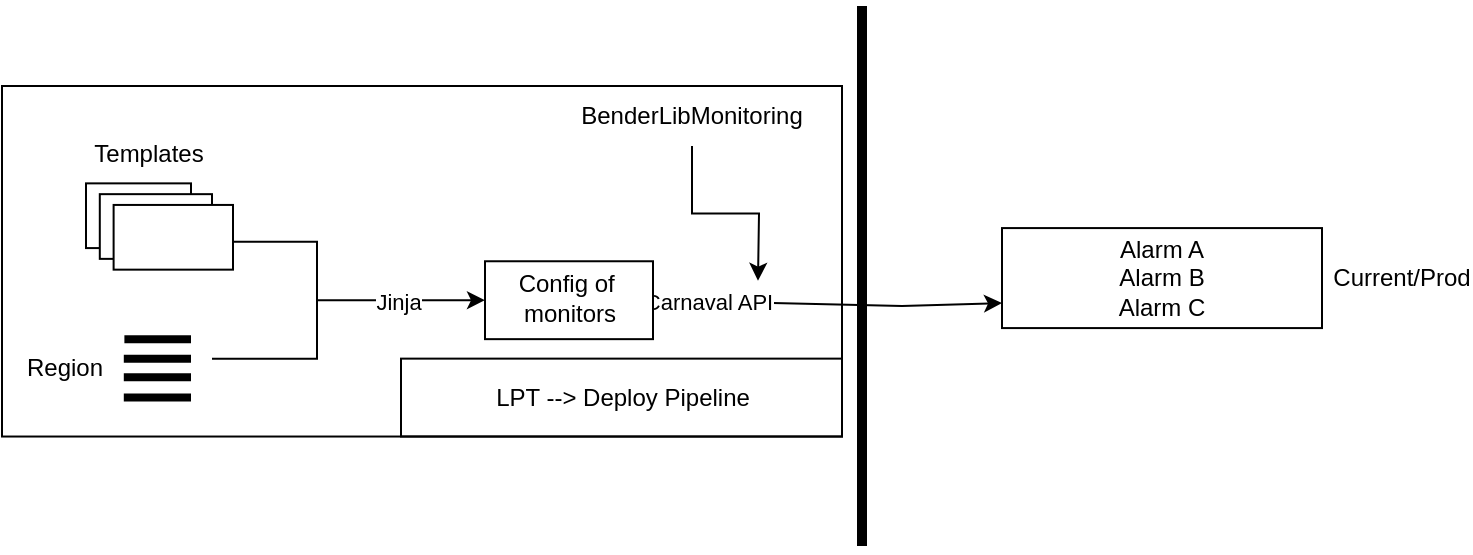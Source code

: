 <mxfile version="21.4.1" type="github" pages="4">
  <diagram name="Page-1" id="V2lZ7nyOabDfHVRyFV-G">
    <mxGraphModel dx="1283" dy="1819" grid="1" gridSize="10" guides="1" tooltips="1" connect="1" arrows="1" fold="1" page="1" pageScale="1" pageWidth="850" pageHeight="1100" math="0" shadow="0">
      <root>
        <mxCell id="0" />
        <mxCell id="1" parent="0" />
        <mxCell id="Evep3Ppp_aRqOagEn5pP-31" value="" style="endArrow=classic;html=1;rounded=0;exitX=1;exitY=0.5;exitDx=0;exitDy=0;entryX=0;entryY=0.75;entryDx=0;entryDy=0;" parent="1" source="Evep3Ppp_aRqOagEn5pP-24" target="Evep3Ppp_aRqOagEn5pP-112" edge="1">
          <mxGeometry width="50" height="50" relative="1" as="geometry">
            <mxPoint x="400" y="190" as="sourcePoint" />
            <mxPoint x="550" y="50" as="targetPoint" />
            <Array as="points">
              <mxPoint x="500" y="150" />
            </Array>
          </mxGeometry>
        </mxCell>
        <mxCell id="Evep3Ppp_aRqOagEn5pP-33" value="Carnaval API" style="edgeLabel;html=1;align=center;verticalAlign=middle;resizable=0;points=[];" parent="Evep3Ppp_aRqOagEn5pP-31" vertex="1" connectable="0">
          <mxGeometry x="-0.384" relative="1" as="geometry">
            <mxPoint x="-27" y="-1" as="offset" />
          </mxGeometry>
        </mxCell>
        <mxCell id="Evep3Ppp_aRqOagEn5pP-32" value="" style="endArrow=none;html=1;rounded=0;strokeWidth=5;" parent="1" edge="1">
          <mxGeometry width="50" height="50" relative="1" as="geometry">
            <mxPoint x="480" y="270" as="sourcePoint" />
            <mxPoint x="480" as="targetPoint" />
          </mxGeometry>
        </mxCell>
        <mxCell id="Evep3Ppp_aRqOagEn5pP-36" value="BenderLibMonitoring" style="text;html=1;strokeColor=none;fillColor=none;align=center;verticalAlign=middle;whiteSpace=wrap;rounded=0;" parent="1" vertex="1">
          <mxGeometry x="310" y="40" width="170" height="30" as="geometry" />
        </mxCell>
        <mxCell id="Evep3Ppp_aRqOagEn5pP-6" value="Templates" style="text;html=1;strokeColor=none;fillColor=none;align=center;verticalAlign=middle;whiteSpace=wrap;rounded=0;" parent="1" vertex="1">
          <mxGeometry x="92" y="59.474" width="63" height="29.211" as="geometry" />
        </mxCell>
        <mxCell id="Evep3Ppp_aRqOagEn5pP-1" value="" style="rounded=0;whiteSpace=wrap;html=1;fillColor=none;gradientColor=none;movable=1;resizable=1;rotatable=1;deletable=1;editable=1;locked=0;connectable=1;" parent="1" vertex="1">
          <mxGeometry x="50" y="40" width="420.0" height="175.263" as="geometry" />
        </mxCell>
        <mxCell id="Evep3Ppp_aRqOagEn5pP-22" value="" style="endArrow=none;html=1;rounded=0;" parent="1" edge="1">
          <mxGeometry width="50" height="50" relative="1" as="geometry">
            <mxPoint x="155" y="176.316" as="sourcePoint" />
            <mxPoint x="207.5" y="147.105" as="targetPoint" />
            <Array as="points">
              <mxPoint x="207.5" y="176.316" />
            </Array>
          </mxGeometry>
        </mxCell>
        <mxCell id="Evep3Ppp_aRqOagEn5pP-37" style="edgeStyle=orthogonalEdgeStyle;rounded=0;orthogonalLoop=1;jettySize=auto;html=1;exitX=0.5;exitY=1;exitDx=0;exitDy=0;" parent="1" source="Evep3Ppp_aRqOagEn5pP-36" edge="1">
          <mxGeometry relative="1" as="geometry">
            <mxPoint x="428.0" y="137.368" as="targetPoint" />
          </mxGeometry>
        </mxCell>
        <mxCell id="Evep3Ppp_aRqOagEn5pP-41" value="LPT --&amp;gt; Deploy Pipeline" style="rounded=0;whiteSpace=wrap;html=1;fillColor=none;" parent="1" vertex="1">
          <mxGeometry x="249.5" y="176.316" width="220.5" height="38.947" as="geometry" />
        </mxCell>
        <mxCell id="Evep3Ppp_aRqOagEn5pP-15" value="Region" style="text;html=1;strokeColor=none;fillColor=none;align=center;verticalAlign=middle;whiteSpace=wrap;rounded=0;" parent="1" vertex="1">
          <mxGeometry x="50.0" y="166.579" width="63" height="29.211" as="geometry" />
        </mxCell>
        <mxCell id="Evep3Ppp_aRqOagEn5pP-16" value="" style="group" parent="1" vertex="1" connectable="0">
          <mxGeometry x="92" y="88.684" width="73.5" height="43.144" as="geometry" />
        </mxCell>
        <mxCell id="Evep3Ppp_aRqOagEn5pP-3" value="" style="rounded=0;whiteSpace=wrap;html=1;" parent="Evep3Ppp_aRqOagEn5pP-16" vertex="1">
          <mxGeometry width="52.5" height="32.356" as="geometry" />
        </mxCell>
        <mxCell id="Evep3Ppp_aRqOagEn5pP-4" value="" style="rounded=0;whiteSpace=wrap;html=1;" parent="Evep3Ppp_aRqOagEn5pP-16" vertex="1">
          <mxGeometry x="6.898" y="5.394" width="56.102" height="32.356" as="geometry" />
        </mxCell>
        <mxCell id="Evep3Ppp_aRqOagEn5pP-5" value="" style="rounded=0;whiteSpace=wrap;html=1;" parent="Evep3Ppp_aRqOagEn5pP-16" vertex="1">
          <mxGeometry x="13.807" y="10.788" width="59.693" height="32.356" as="geometry" />
        </mxCell>
        <mxCell id="Evep3Ppp_aRqOagEn5pP-19" style="edgeStyle=orthogonalEdgeStyle;rounded=0;orthogonalLoop=1;jettySize=auto;html=1;exitX=1;exitY=0.5;exitDx=0;exitDy=0;" parent="1" source="Evep3Ppp_aRqOagEn5pP-5" edge="1">
          <mxGeometry relative="1" as="geometry">
            <mxPoint x="291.5" y="147.105" as="targetPoint" />
            <Array as="points">
              <mxPoint x="165.5" y="117.895" />
              <mxPoint x="207.5" y="117.895" />
              <mxPoint x="207.5" y="147.105" />
              <mxPoint x="291.5" y="147.105" />
            </Array>
          </mxGeometry>
        </mxCell>
        <mxCell id="Evep3Ppp_aRqOagEn5pP-34" value="Jinja" style="edgeLabel;html=1;align=center;verticalAlign=middle;resizable=0;points=[];" parent="Evep3Ppp_aRqOagEn5pP-19" vertex="1" connectable="0">
          <mxGeometry x="0.449" y="-1" relative="1" as="geometry">
            <mxPoint as="offset" />
          </mxGeometry>
        </mxCell>
        <mxCell id="Evep3Ppp_aRqOagEn5pP-20" value="" style="group" parent="1" vertex="1" connectable="0">
          <mxGeometry x="110.9" y="166.579" width="33.6" height="29.211" as="geometry" />
        </mxCell>
        <mxCell id="Evep3Ppp_aRqOagEn5pP-10" value="" style="endArrow=none;html=1;rounded=0;exitX=0.25;exitY=1;exitDx=0;exitDy=0;strokeWidth=4;" parent="Evep3Ppp_aRqOagEn5pP-20" edge="1">
          <mxGeometry width="50" height="50" relative="1" as="geometry">
            <mxPoint x="0.294" as="sourcePoint" />
            <mxPoint x="33.6" as="targetPoint" />
          </mxGeometry>
        </mxCell>
        <mxCell id="Evep3Ppp_aRqOagEn5pP-11" value="" style="endArrow=none;html=1;rounded=0;exitX=0.25;exitY=1;exitDx=0;exitDy=0;strokeWidth=4;" parent="Evep3Ppp_aRqOagEn5pP-20" edge="1">
          <mxGeometry width="50" height="50" relative="1" as="geometry">
            <mxPoint y="9.737" as="sourcePoint" />
            <mxPoint x="33.6" y="9.737" as="targetPoint" />
          </mxGeometry>
        </mxCell>
        <mxCell id="Evep3Ppp_aRqOagEn5pP-12" value="" style="endArrow=none;html=1;rounded=0;exitX=0.25;exitY=1;exitDx=0;exitDy=0;strokeWidth=4;" parent="Evep3Ppp_aRqOagEn5pP-20" edge="1">
          <mxGeometry width="50" height="50" relative="1" as="geometry">
            <mxPoint y="18.987" as="sourcePoint" />
            <mxPoint x="33.6" y="18.987" as="targetPoint" />
          </mxGeometry>
        </mxCell>
        <mxCell id="Evep3Ppp_aRqOagEn5pP-13" value="" style="endArrow=none;html=1;rounded=0;exitX=0.25;exitY=1;exitDx=0;exitDy=0;strokeWidth=4;" parent="Evep3Ppp_aRqOagEn5pP-20" edge="1">
          <mxGeometry width="50" height="50" relative="1" as="geometry">
            <mxPoint y="29.211" as="sourcePoint" />
            <mxPoint x="33.6" y="29.211" as="targetPoint" />
          </mxGeometry>
        </mxCell>
        <mxCell id="Evep3Ppp_aRqOagEn5pP-24" value="" style="rounded=0;whiteSpace=wrap;html=1;" parent="1" vertex="1">
          <mxGeometry x="291.5" y="127.632" width="84.0" height="38.947" as="geometry" />
        </mxCell>
        <mxCell id="Evep3Ppp_aRqOagEn5pP-25" value="Config of&amp;nbsp; monitors" style="text;html=1;strokeColor=none;fillColor=none;align=center;verticalAlign=middle;whiteSpace=wrap;rounded=0;" parent="1" vertex="1">
          <mxGeometry x="296.75" y="131.828" width="73.5" height="29.211" as="geometry" />
        </mxCell>
        <mxCell id="Evep3Ppp_aRqOagEn5pP-112" value="Alarm A&lt;br&gt;Alarm B&lt;br&gt;Alarm C" style="rounded=0;whiteSpace=wrap;html=1;fillColor=none;" parent="1" vertex="1">
          <mxGeometry x="550" y="111.04" width="160" height="50" as="geometry" />
        </mxCell>
        <mxCell id="Evep3Ppp_aRqOagEn5pP-116" value="Current/Prod" style="text;html=1;strokeColor=none;fillColor=none;align=center;verticalAlign=middle;whiteSpace=wrap;rounded=0;" parent="1" vertex="1">
          <mxGeometry x="720" y="121.04" width="60" height="30" as="geometry" />
        </mxCell>
      </root>
    </mxGraphModel>
  </diagram>
  <diagram id="iFBJaTWws2NSnrkvmup5" name="Page-2">
    <mxGraphModel dx="1026" dy="575" grid="1" gridSize="10" guides="1" tooltips="1" connect="1" arrows="1" fold="1" page="1" pageScale="1" pageWidth="850" pageHeight="1100" math="0" shadow="0">
      <root>
        <mxCell id="0" />
        <mxCell id="1" parent="0" />
        <mxCell id="ELmbLZIlssAiMpucNBlX-1" value="" style="group" parent="1" vertex="1" connectable="0">
          <mxGeometry x="80" y="150" width="660" height="290" as="geometry" />
        </mxCell>
        <mxCell id="ELmbLZIlssAiMpucNBlX-2" value="" style="rounded=0;whiteSpace=wrap;html=1;strokeColor=default;fillColor=none;" parent="ELmbLZIlssAiMpucNBlX-1" vertex="1">
          <mxGeometry width="420" height="290" as="geometry" />
        </mxCell>
        <mxCell id="ELmbLZIlssAiMpucNBlX-3" value="CDK app" style="text;html=1;strokeColor=none;fillColor=none;align=center;verticalAlign=middle;whiteSpace=wrap;rounded=0;" parent="ELmbLZIlssAiMpucNBlX-1" vertex="1">
          <mxGeometry x="1.5" width="60" height="30" as="geometry" />
        </mxCell>
        <mxCell id="ELmbLZIlssAiMpucNBlX-4" value="" style="group" parent="ELmbLZIlssAiMpucNBlX-1" vertex="1" connectable="0">
          <mxGeometry x="63" y="7.63" width="320" height="274.74" as="geometry" />
        </mxCell>
        <mxCell id="ELmbLZIlssAiMpucNBlX-5" value="Pipeline Stack" style="text;html=1;strokeColor=default;fillColor=none;align=center;verticalAlign=middle;whiteSpace=wrap;rounded=0;" parent="ELmbLZIlssAiMpucNBlX-4" vertex="1">
          <mxGeometry x="80" y="24.74" width="230" height="30" as="geometry" />
        </mxCell>
        <mxCell id="ELmbLZIlssAiMpucNBlX-6" value="" style="text;html=1;strokeColor=default;fillColor=none;align=center;verticalAlign=middle;whiteSpace=wrap;rounded=0;" parent="ELmbLZIlssAiMpucNBlX-4" vertex="1">
          <mxGeometry x="80" y="64.74" width="230" height="190" as="geometry" />
        </mxCell>
        <mxCell id="ELmbLZIlssAiMpucNBlX-7" value="" style="rounded=0;whiteSpace=wrap;html=1;fillColor=none;" parent="ELmbLZIlssAiMpucNBlX-4" vertex="1">
          <mxGeometry x="10" y="4.74" width="310" height="270" as="geometry" />
        </mxCell>
        <mxCell id="ELmbLZIlssAiMpucNBlX-8" value="Stack" style="text;html=1;strokeColor=none;fillColor=none;align=center;verticalAlign=middle;whiteSpace=wrap;rounded=0;" parent="ELmbLZIlssAiMpucNBlX-4" vertex="1">
          <mxGeometry width="60" height="30" as="geometry" />
        </mxCell>
        <mxCell id="ELmbLZIlssAiMpucNBlX-9" value="Monitoring Stack" style="text;html=1;strokeColor=none;fillColor=none;align=center;verticalAlign=middle;whiteSpace=wrap;rounded=0;" parent="ELmbLZIlssAiMpucNBlX-4" vertex="1">
          <mxGeometry x="145" y="64.74" width="100" height="30" as="geometry" />
        </mxCell>
        <mxCell id="ELmbLZIlssAiMpucNBlX-10" value="InternalMonitoringConstructs or&lt;br&gt;AmznLptCdkConstructs-Unofficial-Unsupported" style="rounded=0;whiteSpace=wrap;html=1;fillColor=none;" parent="ELmbLZIlssAiMpucNBlX-4" vertex="1">
          <mxGeometry x="142.25" y="94.74" width="167.75" height="60" as="geometry" />
        </mxCell>
        <mxCell id="ELmbLZIlssAiMpucNBlX-11" value="Carnaval" style="text;html=1;strokeColor=none;fillColor=none;align=center;verticalAlign=middle;whiteSpace=wrap;rounded=0;" parent="ELmbLZIlssAiMpucNBlX-4" vertex="1">
          <mxGeometry x="80" y="109.74" width="60" height="30" as="geometry" />
        </mxCell>
        <mxCell id="ELmbLZIlssAiMpucNBlX-12" value="aws-cdk/aws-cloudwatch" style="rounded=0;whiteSpace=wrap;html=1;fillColor=none;" parent="ELmbLZIlssAiMpucNBlX-4" vertex="1">
          <mxGeometry x="140" y="184.74" width="170" height="30" as="geometry" />
        </mxCell>
        <mxCell id="ELmbLZIlssAiMpucNBlX-13" value="CW" style="text;html=1;strokeColor=none;fillColor=none;align=center;verticalAlign=middle;whiteSpace=wrap;rounded=0;" parent="ELmbLZIlssAiMpucNBlX-4" vertex="1">
          <mxGeometry x="82.25" y="184.74" width="60" height="30" as="geometry" />
        </mxCell>
        <mxCell id="ELmbLZIlssAiMpucNBlX-14" value="" style="endArrow=classic;html=1;rounded=0;exitX=1;exitY=0.611;exitDx=0;exitDy=0;exitPerimeter=0;entryX=0;entryY=0.5;entryDx=0;entryDy=0;" parent="ELmbLZIlssAiMpucNBlX-1" source="ELmbLZIlssAiMpucNBlX-10" target="ELmbLZIlssAiMpucNBlX-15" edge="1">
          <mxGeometry width="50" height="50" relative="1" as="geometry">
            <mxPoint x="270" y="50" as="sourcePoint" />
            <mxPoint x="500" y="-100" as="targetPoint" />
            <Array as="points" />
          </mxGeometry>
        </mxCell>
        <mxCell id="ELmbLZIlssAiMpucNBlX-15" value="NAlarm A&lt;br&gt;NAlarm B&lt;br&gt;NAlarm C" style="rounded=0;whiteSpace=wrap;html=1;fillColor=none;" parent="ELmbLZIlssAiMpucNBlX-1" vertex="1">
          <mxGeometry x="500" y="119.48" width="160" height="42.89" as="geometry" />
        </mxCell>
        <mxCell id="ogNTOJgCII4yVTbLxvr6-1" value="" style="endArrow=none;html=1;rounded=0;strokeWidth=5;" parent="1" edge="1">
          <mxGeometry width="50" height="50" relative="1" as="geometry">
            <mxPoint x="530" y="460" as="sourcePoint" />
            <mxPoint x="530" y="140" as="targetPoint" />
          </mxGeometry>
        </mxCell>
        <mxCell id="T3gPnCPli48XWlnEo81b-1" value="New/Beta" style="text;html=1;strokeColor=none;fillColor=none;align=center;verticalAlign=middle;whiteSpace=wrap;rounded=0;" parent="1" vertex="1">
          <mxGeometry x="750" y="280" width="60" height="30" as="geometry" />
        </mxCell>
      </root>
    </mxGraphModel>
  </diagram>
  <diagram id="pQ5v2JrehYAkvo2qDG53" name="Page-3">
    <mxGraphModel dx="1578" dy="1985" grid="1" gridSize="10" guides="1" tooltips="1" connect="1" arrows="1" fold="1" page="1" pageScale="1" pageWidth="850" pageHeight="1100" math="0" shadow="0">
      <root>
        <mxCell id="0" />
        <mxCell id="1" parent="0" />
        <mxCell id="tiQNz4ZmWmfzfil_qIWG-1" value="" style="endArrow=classic;html=1;rounded=0;exitX=1;exitY=0.5;exitDx=0;exitDy=0;entryX=0;entryY=0.75;entryDx=0;entryDy=0;" edge="1" parent="1" source="tiQNz4ZmWmfzfil_qIWG-22" target="tiQNz4ZmWmfzfil_qIWG-24">
          <mxGeometry width="50" height="50" relative="1" as="geometry">
            <mxPoint x="400" y="190" as="sourcePoint" />
            <mxPoint x="550" y="50" as="targetPoint" />
            <Array as="points">
              <mxPoint x="500" y="150" />
            </Array>
          </mxGeometry>
        </mxCell>
        <mxCell id="tiQNz4ZmWmfzfil_qIWG-2" value="Carnaval API" style="edgeLabel;html=1;align=center;verticalAlign=middle;resizable=0;points=[];" vertex="1" connectable="0" parent="tiQNz4ZmWmfzfil_qIWG-1">
          <mxGeometry x="-0.384" relative="1" as="geometry">
            <mxPoint x="-27" y="-1" as="offset" />
          </mxGeometry>
        </mxCell>
        <mxCell id="tiQNz4ZmWmfzfil_qIWG-3" value="" style="endArrow=none;html=1;rounded=0;strokeWidth=5;" edge="1" parent="1">
          <mxGeometry width="50" height="50" relative="1" as="geometry">
            <mxPoint x="480" y="270" as="sourcePoint" />
            <mxPoint x="480" as="targetPoint" />
          </mxGeometry>
        </mxCell>
        <mxCell id="tiQNz4ZmWmfzfil_qIWG-4" value="BenderLibMonitoring" style="text;html=1;strokeColor=none;fillColor=none;align=center;verticalAlign=middle;whiteSpace=wrap;rounded=0;" vertex="1" parent="1">
          <mxGeometry x="310" y="40" width="170" height="30" as="geometry" />
        </mxCell>
        <mxCell id="tiQNz4ZmWmfzfil_qIWG-5" value="Templates" style="text;html=1;strokeColor=none;fillColor=none;align=center;verticalAlign=middle;whiteSpace=wrap;rounded=0;" vertex="1" parent="1">
          <mxGeometry x="92" y="59.474" width="63" height="29.211" as="geometry" />
        </mxCell>
        <mxCell id="tiQNz4ZmWmfzfil_qIWG-6" value="" style="rounded=0;whiteSpace=wrap;html=1;fillColor=none;gradientColor=none;movable=1;resizable=1;rotatable=1;deletable=1;editable=1;locked=0;connectable=1;" vertex="1" parent="1">
          <mxGeometry x="50" y="40" width="420.0" height="175.263" as="geometry" />
        </mxCell>
        <mxCell id="tiQNz4ZmWmfzfil_qIWG-7" value="" style="endArrow=none;html=1;rounded=0;" edge="1" parent="1">
          <mxGeometry width="50" height="50" relative="1" as="geometry">
            <mxPoint x="155" y="176.316" as="sourcePoint" />
            <mxPoint x="207.5" y="147.105" as="targetPoint" />
            <Array as="points">
              <mxPoint x="207.5" y="176.316" />
            </Array>
          </mxGeometry>
        </mxCell>
        <mxCell id="tiQNz4ZmWmfzfil_qIWG-8" style="edgeStyle=orthogonalEdgeStyle;rounded=0;orthogonalLoop=1;jettySize=auto;html=1;exitX=0.5;exitY=1;exitDx=0;exitDy=0;" edge="1" parent="1" source="tiQNz4ZmWmfzfil_qIWG-4">
          <mxGeometry relative="1" as="geometry">
            <mxPoint x="428.0" y="137.368" as="targetPoint" />
          </mxGeometry>
        </mxCell>
        <mxCell id="tiQNz4ZmWmfzfil_qIWG-9" value="LPT --&amp;gt; Deploy Pipeline" style="rounded=0;whiteSpace=wrap;html=1;fillColor=none;" vertex="1" parent="1">
          <mxGeometry x="249.5" y="176.316" width="220.5" height="38.947" as="geometry" />
        </mxCell>
        <mxCell id="tiQNz4ZmWmfzfil_qIWG-10" value="Region" style="text;html=1;strokeColor=none;fillColor=none;align=center;verticalAlign=middle;whiteSpace=wrap;rounded=0;" vertex="1" parent="1">
          <mxGeometry x="50.0" y="166.579" width="63" height="29.211" as="geometry" />
        </mxCell>
        <mxCell id="tiQNz4ZmWmfzfil_qIWG-11" value="" style="group" vertex="1" connectable="0" parent="1">
          <mxGeometry x="92" y="88.684" width="73.5" height="43.144" as="geometry" />
        </mxCell>
        <mxCell id="tiQNz4ZmWmfzfil_qIWG-12" value="" style="rounded=0;whiteSpace=wrap;html=1;" vertex="1" parent="tiQNz4ZmWmfzfil_qIWG-11">
          <mxGeometry width="52.5" height="32.356" as="geometry" />
        </mxCell>
        <mxCell id="tiQNz4ZmWmfzfil_qIWG-13" value="" style="rounded=0;whiteSpace=wrap;html=1;" vertex="1" parent="tiQNz4ZmWmfzfil_qIWG-11">
          <mxGeometry x="6.898" y="5.394" width="56.102" height="32.356" as="geometry" />
        </mxCell>
        <mxCell id="tiQNz4ZmWmfzfil_qIWG-14" value="" style="rounded=0;whiteSpace=wrap;html=1;" vertex="1" parent="tiQNz4ZmWmfzfil_qIWG-11">
          <mxGeometry x="13.807" y="10.788" width="59.693" height="32.356" as="geometry" />
        </mxCell>
        <mxCell id="tiQNz4ZmWmfzfil_qIWG-15" style="edgeStyle=orthogonalEdgeStyle;rounded=0;orthogonalLoop=1;jettySize=auto;html=1;exitX=1;exitY=0.5;exitDx=0;exitDy=0;" edge="1" parent="1" source="tiQNz4ZmWmfzfil_qIWG-14">
          <mxGeometry relative="1" as="geometry">
            <mxPoint x="291.5" y="147.105" as="targetPoint" />
            <Array as="points">
              <mxPoint x="165.5" y="117.895" />
              <mxPoint x="207.5" y="117.895" />
              <mxPoint x="207.5" y="147.105" />
              <mxPoint x="291.5" y="147.105" />
            </Array>
          </mxGeometry>
        </mxCell>
        <mxCell id="tiQNz4ZmWmfzfil_qIWG-16" value="Jinja" style="edgeLabel;html=1;align=center;verticalAlign=middle;resizable=0;points=[];" vertex="1" connectable="0" parent="tiQNz4ZmWmfzfil_qIWG-15">
          <mxGeometry x="0.449" y="-1" relative="1" as="geometry">
            <mxPoint as="offset" />
          </mxGeometry>
        </mxCell>
        <mxCell id="tiQNz4ZmWmfzfil_qIWG-17" value="" style="group" vertex="1" connectable="0" parent="1">
          <mxGeometry x="110.9" y="166.579" width="33.6" height="29.211" as="geometry" />
        </mxCell>
        <mxCell id="tiQNz4ZmWmfzfil_qIWG-18" value="" style="endArrow=none;html=1;rounded=0;exitX=0.25;exitY=1;exitDx=0;exitDy=0;strokeWidth=4;" edge="1" parent="tiQNz4ZmWmfzfil_qIWG-17">
          <mxGeometry width="50" height="50" relative="1" as="geometry">
            <mxPoint x="0.294" as="sourcePoint" />
            <mxPoint x="33.6" as="targetPoint" />
          </mxGeometry>
        </mxCell>
        <mxCell id="tiQNz4ZmWmfzfil_qIWG-19" value="" style="endArrow=none;html=1;rounded=0;exitX=0.25;exitY=1;exitDx=0;exitDy=0;strokeWidth=4;" edge="1" parent="tiQNz4ZmWmfzfil_qIWG-17">
          <mxGeometry width="50" height="50" relative="1" as="geometry">
            <mxPoint y="9.737" as="sourcePoint" />
            <mxPoint x="33.6" y="9.737" as="targetPoint" />
          </mxGeometry>
        </mxCell>
        <mxCell id="tiQNz4ZmWmfzfil_qIWG-20" value="" style="endArrow=none;html=1;rounded=0;exitX=0.25;exitY=1;exitDx=0;exitDy=0;strokeWidth=4;" edge="1" parent="tiQNz4ZmWmfzfil_qIWG-17">
          <mxGeometry width="50" height="50" relative="1" as="geometry">
            <mxPoint y="18.987" as="sourcePoint" />
            <mxPoint x="33.6" y="18.987" as="targetPoint" />
          </mxGeometry>
        </mxCell>
        <mxCell id="tiQNz4ZmWmfzfil_qIWG-21" value="" style="endArrow=none;html=1;rounded=0;exitX=0.25;exitY=1;exitDx=0;exitDy=0;strokeWidth=4;" edge="1" parent="tiQNz4ZmWmfzfil_qIWG-17">
          <mxGeometry width="50" height="50" relative="1" as="geometry">
            <mxPoint y="29.211" as="sourcePoint" />
            <mxPoint x="33.6" y="29.211" as="targetPoint" />
          </mxGeometry>
        </mxCell>
        <mxCell id="tiQNz4ZmWmfzfil_qIWG-22" value="" style="rounded=0;whiteSpace=wrap;html=1;" vertex="1" parent="1">
          <mxGeometry x="291.5" y="127.632" width="84.0" height="38.947" as="geometry" />
        </mxCell>
        <mxCell id="tiQNz4ZmWmfzfil_qIWG-23" value="Config of&amp;nbsp; monitors" style="text;html=1;strokeColor=none;fillColor=none;align=center;verticalAlign=middle;whiteSpace=wrap;rounded=0;" vertex="1" parent="1">
          <mxGeometry x="296.75" y="131.828" width="73.5" height="29.211" as="geometry" />
        </mxCell>
        <mxCell id="tiQNz4ZmWmfzfil_qIWG-24" value="Alarm A&lt;br&gt;Alarm B&lt;br&gt;Alarm C" style="rounded=0;whiteSpace=wrap;html=1;fillColor=none;" vertex="1" parent="1">
          <mxGeometry x="550" y="111.04" width="160" height="50" as="geometry" />
        </mxCell>
        <mxCell id="tiQNz4ZmWmfzfil_qIWG-25" value="" style="group" vertex="1" connectable="0" parent="1">
          <mxGeometry x="50" y="240" width="660" height="290" as="geometry" />
        </mxCell>
        <mxCell id="tiQNz4ZmWmfzfil_qIWG-26" value="" style="rounded=0;whiteSpace=wrap;html=1;strokeColor=default;fillColor=none;" vertex="1" parent="tiQNz4ZmWmfzfil_qIWG-25">
          <mxGeometry width="420" height="290" as="geometry" />
        </mxCell>
        <mxCell id="tiQNz4ZmWmfzfil_qIWG-27" value="CDK app" style="text;html=1;strokeColor=none;fillColor=none;align=center;verticalAlign=middle;whiteSpace=wrap;rounded=0;" vertex="1" parent="tiQNz4ZmWmfzfil_qIWG-25">
          <mxGeometry x="1.5" width="60" height="30" as="geometry" />
        </mxCell>
        <mxCell id="tiQNz4ZmWmfzfil_qIWG-28" value="" style="group" vertex="1" connectable="0" parent="tiQNz4ZmWmfzfil_qIWG-25">
          <mxGeometry x="63" y="7.63" width="320" height="274.74" as="geometry" />
        </mxCell>
        <mxCell id="tiQNz4ZmWmfzfil_qIWG-29" value="Pipeline Stack" style="text;html=1;strokeColor=default;fillColor=none;align=center;verticalAlign=middle;whiteSpace=wrap;rounded=0;" vertex="1" parent="tiQNz4ZmWmfzfil_qIWG-28">
          <mxGeometry x="80" y="24.74" width="230" height="30" as="geometry" />
        </mxCell>
        <mxCell id="tiQNz4ZmWmfzfil_qIWG-30" value="" style="text;html=1;strokeColor=default;fillColor=none;align=center;verticalAlign=middle;whiteSpace=wrap;rounded=0;" vertex="1" parent="tiQNz4ZmWmfzfil_qIWG-28">
          <mxGeometry x="80" y="64.74" width="230" height="190" as="geometry" />
        </mxCell>
        <mxCell id="tiQNz4ZmWmfzfil_qIWG-31" value="" style="rounded=0;whiteSpace=wrap;html=1;fillColor=none;" vertex="1" parent="tiQNz4ZmWmfzfil_qIWG-28">
          <mxGeometry x="10" y="4.74" width="310" height="270" as="geometry" />
        </mxCell>
        <mxCell id="tiQNz4ZmWmfzfil_qIWG-32" value="Stack" style="text;html=1;strokeColor=none;fillColor=none;align=center;verticalAlign=middle;whiteSpace=wrap;rounded=0;" vertex="1" parent="tiQNz4ZmWmfzfil_qIWG-28">
          <mxGeometry width="60" height="30" as="geometry" />
        </mxCell>
        <mxCell id="tiQNz4ZmWmfzfil_qIWG-33" value="Monitoring Stack" style="text;html=1;strokeColor=none;fillColor=none;align=center;verticalAlign=middle;whiteSpace=wrap;rounded=0;" vertex="1" parent="tiQNz4ZmWmfzfil_qIWG-28">
          <mxGeometry x="145" y="64.74" width="100" height="30" as="geometry" />
        </mxCell>
        <mxCell id="tiQNz4ZmWmfzfil_qIWG-34" value="InternalMonitoringConstructs or&lt;br&gt;AmznLptCdkConstructs-Unofficial-Unsupported" style="rounded=0;whiteSpace=wrap;html=1;fillColor=none;" vertex="1" parent="tiQNz4ZmWmfzfil_qIWG-28">
          <mxGeometry x="142.25" y="94.74" width="167.75" height="60" as="geometry" />
        </mxCell>
        <mxCell id="tiQNz4ZmWmfzfil_qIWG-35" value="Carnaval" style="text;html=1;strokeColor=none;fillColor=none;align=center;verticalAlign=middle;whiteSpace=wrap;rounded=0;" vertex="1" parent="tiQNz4ZmWmfzfil_qIWG-28">
          <mxGeometry x="80" y="109.74" width="60" height="30" as="geometry" />
        </mxCell>
        <mxCell id="tiQNz4ZmWmfzfil_qIWG-36" value="aws-cdk/aws-cloudwatch" style="rounded=0;whiteSpace=wrap;html=1;fillColor=none;" vertex="1" parent="tiQNz4ZmWmfzfil_qIWG-28">
          <mxGeometry x="140" y="184.74" width="170" height="30" as="geometry" />
        </mxCell>
        <mxCell id="tiQNz4ZmWmfzfil_qIWG-37" value="CW" style="text;html=1;strokeColor=none;fillColor=none;align=center;verticalAlign=middle;whiteSpace=wrap;rounded=0;" vertex="1" parent="tiQNz4ZmWmfzfil_qIWG-28">
          <mxGeometry x="82.25" y="184.74" width="60" height="30" as="geometry" />
        </mxCell>
        <mxCell id="tiQNz4ZmWmfzfil_qIWG-38" value="" style="endArrow=classic;html=1;rounded=0;exitX=1;exitY=0.611;exitDx=0;exitDy=0;exitPerimeter=0;entryX=0;entryY=0.5;entryDx=0;entryDy=0;" edge="1" parent="tiQNz4ZmWmfzfil_qIWG-25" source="tiQNz4ZmWmfzfil_qIWG-34" target="tiQNz4ZmWmfzfil_qIWG-39">
          <mxGeometry width="50" height="50" relative="1" as="geometry">
            <mxPoint x="270" y="50" as="sourcePoint" />
            <mxPoint x="500" y="-100" as="targetPoint" />
            <Array as="points" />
          </mxGeometry>
        </mxCell>
        <mxCell id="tiQNz4ZmWmfzfil_qIWG-39" value="NAlarm A&lt;br&gt;NAlarm B&lt;br&gt;NAlarm C" style="rounded=0;whiteSpace=wrap;html=1;fillColor=none;" vertex="1" parent="tiQNz4ZmWmfzfil_qIWG-25">
          <mxGeometry x="500" y="119.48" width="160" height="42.89" as="geometry" />
        </mxCell>
        <mxCell id="tiQNz4ZmWmfzfil_qIWG-43" value="param 2" style="text;html=1;strokeColor=none;fillColor=none;align=center;verticalAlign=middle;whiteSpace=wrap;rounded=0;" vertex="1" parent="tiQNz4ZmWmfzfil_qIWG-25">
          <mxGeometry x="510" y="20" width="60" height="30" as="geometry" />
        </mxCell>
        <mxCell id="tiQNz4ZmWmfzfil_qIWG-40" value="" style="endArrow=classic;html=1;rounded=0;exitX=0.5;exitY=0;exitDx=0;exitDy=0;" edge="1" parent="1" source="tiQNz4ZmWmfzfil_qIWG-34">
          <mxGeometry width="50" height="50" relative="1" as="geometry">
            <mxPoint x="360" y="270" as="sourcePoint" />
            <mxPoint x="560" y="270" as="targetPoint" />
          </mxGeometry>
        </mxCell>
        <mxCell id="tiQNz4ZmWmfzfil_qIWG-41" value="" style="endArrow=classic;html=1;rounded=0;exitX=1;exitY=0.75;exitDx=0;exitDy=0;" edge="1" parent="1" source="tiQNz4ZmWmfzfil_qIWG-23">
          <mxGeometry width="50" height="50" relative="1" as="geometry">
            <mxPoint x="334" y="160" as="sourcePoint" />
            <mxPoint x="560" y="250" as="targetPoint" />
          </mxGeometry>
        </mxCell>
        <mxCell id="tiQNz4ZmWmfzfil_qIWG-42" value="param 1" style="text;html=1;strokeColor=none;fillColor=none;align=center;verticalAlign=middle;whiteSpace=wrap;rounded=0;" vertex="1" parent="1">
          <mxGeometry x="560" y="230" width="60" height="30" as="geometry" />
        </mxCell>
        <mxCell id="tiQNz4ZmWmfzfil_qIWG-44" value="" style="endArrow=classic;html=1;rounded=0;exitX=0.999;exitY=0.645;exitDx=0;exitDy=0;exitPerimeter=0;" edge="1" parent="1" source="tiQNz4ZmWmfzfil_qIWG-42" target="tiQNz4ZmWmfzfil_qIWG-46">
          <mxGeometry width="50" height="50" relative="1" as="geometry">
            <mxPoint x="630" y="240" as="sourcePoint" />
            <mxPoint x="700" y="260" as="targetPoint" />
            <Array as="points">
              <mxPoint x="650" y="250" />
              <mxPoint x="650" y="260" />
            </Array>
          </mxGeometry>
        </mxCell>
        <mxCell id="tiQNz4ZmWmfzfil_qIWG-45" value="" style="endArrow=none;html=1;rounded=0;exitX=0.991;exitY=0.649;exitDx=0;exitDy=0;exitPerimeter=0;" edge="1" parent="1" source="tiQNz4ZmWmfzfil_qIWG-43">
          <mxGeometry width="50" height="50" relative="1" as="geometry">
            <mxPoint x="560" y="280" as="sourcePoint" />
            <mxPoint x="650" y="260" as="targetPoint" />
            <Array as="points">
              <mxPoint x="650" y="280" />
            </Array>
          </mxGeometry>
        </mxCell>
        <mxCell id="tiQNz4ZmWmfzfil_qIWG-46" value="✓ or X" style="text;html=1;strokeColor=none;fillColor=none;align=center;verticalAlign=middle;whiteSpace=wrap;rounded=0;" vertex="1" parent="1">
          <mxGeometry x="690" y="245" width="40" height="30" as="geometry" />
        </mxCell>
      </root>
    </mxGraphModel>
  </diagram>
  <diagram id="dPUrNwQyV6byXRrLc8oz" name="Page-4">
    <mxGraphModel dx="1026" dy="1675" grid="1" gridSize="10" guides="1" tooltips="1" connect="1" arrows="1" fold="1" page="1" pageScale="1" pageWidth="850" pageHeight="1100" math="0" shadow="0">
      <root>
        <mxCell id="0" />
        <mxCell id="1" parent="0" />
        <mxCell id="tga1mFLVCzQA9X44MzPz-1" value="" style="endArrow=classic;html=1;rounded=0;exitX=1;exitY=0.5;exitDx=0;exitDy=0;entryX=0;entryY=0.75;entryDx=0;entryDy=0;" edge="1" parent="1" source="tga1mFLVCzQA9X44MzPz-22" target="tga1mFLVCzQA9X44MzPz-24">
          <mxGeometry width="50" height="50" relative="1" as="geometry">
            <mxPoint x="400" y="190" as="sourcePoint" />
            <mxPoint x="550" y="50" as="targetPoint" />
            <Array as="points">
              <mxPoint x="500" y="150" />
            </Array>
          </mxGeometry>
        </mxCell>
        <mxCell id="tga1mFLVCzQA9X44MzPz-2" value="Carnaval API" style="edgeLabel;html=1;align=center;verticalAlign=middle;resizable=0;points=[];" vertex="1" connectable="0" parent="tga1mFLVCzQA9X44MzPz-1">
          <mxGeometry x="-0.384" relative="1" as="geometry">
            <mxPoint x="-27" y="-1" as="offset" />
          </mxGeometry>
        </mxCell>
        <mxCell id="tga1mFLVCzQA9X44MzPz-3" value="" style="endArrow=none;html=1;rounded=0;strokeWidth=5;" edge="1" parent="1">
          <mxGeometry width="50" height="50" relative="1" as="geometry">
            <mxPoint x="480" y="270" as="sourcePoint" />
            <mxPoint x="480" as="targetPoint" />
          </mxGeometry>
        </mxCell>
        <mxCell id="tga1mFLVCzQA9X44MzPz-4" value="BenderLibMonitoring" style="text;html=1;strokeColor=none;fillColor=none;align=center;verticalAlign=middle;whiteSpace=wrap;rounded=0;" vertex="1" parent="1">
          <mxGeometry x="310" y="40" width="170" height="30" as="geometry" />
        </mxCell>
        <mxCell id="tga1mFLVCzQA9X44MzPz-5" value="Templates" style="text;html=1;strokeColor=none;fillColor=none;align=center;verticalAlign=middle;whiteSpace=wrap;rounded=0;" vertex="1" parent="1">
          <mxGeometry x="92" y="59.474" width="63" height="29.211" as="geometry" />
        </mxCell>
        <mxCell id="tga1mFLVCzQA9X44MzPz-6" value="" style="rounded=0;whiteSpace=wrap;html=1;fillColor=none;gradientColor=none;movable=1;resizable=1;rotatable=1;deletable=1;editable=1;locked=0;connectable=1;" vertex="1" parent="1">
          <mxGeometry x="50" y="40" width="420.0" height="175.263" as="geometry" />
        </mxCell>
        <mxCell id="tga1mFLVCzQA9X44MzPz-7" value="" style="endArrow=none;html=1;rounded=0;" edge="1" parent="1">
          <mxGeometry width="50" height="50" relative="1" as="geometry">
            <mxPoint x="155" y="176.316" as="sourcePoint" />
            <mxPoint x="207.5" y="147.105" as="targetPoint" />
            <Array as="points">
              <mxPoint x="207.5" y="176.316" />
            </Array>
          </mxGeometry>
        </mxCell>
        <mxCell id="tga1mFLVCzQA9X44MzPz-8" style="edgeStyle=orthogonalEdgeStyle;rounded=0;orthogonalLoop=1;jettySize=auto;html=1;exitX=0.5;exitY=1;exitDx=0;exitDy=0;" edge="1" parent="1" source="tga1mFLVCzQA9X44MzPz-4">
          <mxGeometry relative="1" as="geometry">
            <mxPoint x="428.0" y="137.368" as="targetPoint" />
          </mxGeometry>
        </mxCell>
        <mxCell id="tga1mFLVCzQA9X44MzPz-9" value="LPT --&amp;gt; Deploy Pipeline" style="rounded=0;whiteSpace=wrap;html=1;fillColor=none;" vertex="1" parent="1">
          <mxGeometry x="249.5" y="176.316" width="220.5" height="38.947" as="geometry" />
        </mxCell>
        <mxCell id="tga1mFLVCzQA9X44MzPz-10" value="Region" style="text;html=1;strokeColor=none;fillColor=none;align=center;verticalAlign=middle;whiteSpace=wrap;rounded=0;" vertex="1" parent="1">
          <mxGeometry x="50.0" y="166.579" width="63" height="29.211" as="geometry" />
        </mxCell>
        <mxCell id="tga1mFLVCzQA9X44MzPz-11" value="" style="group" vertex="1" connectable="0" parent="1">
          <mxGeometry x="92" y="88.684" width="73.5" height="43.144" as="geometry" />
        </mxCell>
        <mxCell id="tga1mFLVCzQA9X44MzPz-12" value="" style="rounded=0;whiteSpace=wrap;html=1;" vertex="1" parent="tga1mFLVCzQA9X44MzPz-11">
          <mxGeometry width="52.5" height="32.356" as="geometry" />
        </mxCell>
        <mxCell id="tga1mFLVCzQA9X44MzPz-13" value="" style="rounded=0;whiteSpace=wrap;html=1;" vertex="1" parent="tga1mFLVCzQA9X44MzPz-11">
          <mxGeometry x="6.898" y="5.394" width="56.102" height="32.356" as="geometry" />
        </mxCell>
        <mxCell id="tga1mFLVCzQA9X44MzPz-14" value="" style="rounded=0;whiteSpace=wrap;html=1;" vertex="1" parent="tga1mFLVCzQA9X44MzPz-11">
          <mxGeometry x="13.807" y="10.788" width="59.693" height="32.356" as="geometry" />
        </mxCell>
        <mxCell id="tga1mFLVCzQA9X44MzPz-15" style="edgeStyle=orthogonalEdgeStyle;rounded=0;orthogonalLoop=1;jettySize=auto;html=1;exitX=1;exitY=0.5;exitDx=0;exitDy=0;" edge="1" parent="1" source="tga1mFLVCzQA9X44MzPz-14">
          <mxGeometry relative="1" as="geometry">
            <mxPoint x="291.5" y="147.105" as="targetPoint" />
            <Array as="points">
              <mxPoint x="165.5" y="117.895" />
              <mxPoint x="207.5" y="117.895" />
              <mxPoint x="207.5" y="147.105" />
              <mxPoint x="291.5" y="147.105" />
            </Array>
          </mxGeometry>
        </mxCell>
        <mxCell id="tga1mFLVCzQA9X44MzPz-16" value="Jinja" style="edgeLabel;html=1;align=center;verticalAlign=middle;resizable=0;points=[];" vertex="1" connectable="0" parent="tga1mFLVCzQA9X44MzPz-15">
          <mxGeometry x="0.449" y="-1" relative="1" as="geometry">
            <mxPoint as="offset" />
          </mxGeometry>
        </mxCell>
        <mxCell id="tga1mFLVCzQA9X44MzPz-17" value="" style="group" vertex="1" connectable="0" parent="1">
          <mxGeometry x="110.9" y="166.579" width="33.6" height="29.211" as="geometry" />
        </mxCell>
        <mxCell id="tga1mFLVCzQA9X44MzPz-18" value="" style="endArrow=none;html=1;rounded=0;exitX=0.25;exitY=1;exitDx=0;exitDy=0;strokeWidth=4;" edge="1" parent="tga1mFLVCzQA9X44MzPz-17">
          <mxGeometry width="50" height="50" relative="1" as="geometry">
            <mxPoint x="0.294" as="sourcePoint" />
            <mxPoint x="33.6" as="targetPoint" />
          </mxGeometry>
        </mxCell>
        <mxCell id="tga1mFLVCzQA9X44MzPz-19" value="" style="endArrow=none;html=1;rounded=0;exitX=0.25;exitY=1;exitDx=0;exitDy=0;strokeWidth=4;" edge="1" parent="tga1mFLVCzQA9X44MzPz-17">
          <mxGeometry width="50" height="50" relative="1" as="geometry">
            <mxPoint y="9.737" as="sourcePoint" />
            <mxPoint x="33.6" y="9.737" as="targetPoint" />
          </mxGeometry>
        </mxCell>
        <mxCell id="tga1mFLVCzQA9X44MzPz-20" value="" style="endArrow=none;html=1;rounded=0;exitX=0.25;exitY=1;exitDx=0;exitDy=0;strokeWidth=4;" edge="1" parent="tga1mFLVCzQA9X44MzPz-17">
          <mxGeometry width="50" height="50" relative="1" as="geometry">
            <mxPoint y="18.987" as="sourcePoint" />
            <mxPoint x="33.6" y="18.987" as="targetPoint" />
          </mxGeometry>
        </mxCell>
        <mxCell id="tga1mFLVCzQA9X44MzPz-21" value="" style="endArrow=none;html=1;rounded=0;exitX=0.25;exitY=1;exitDx=0;exitDy=0;strokeWidth=4;" edge="1" parent="tga1mFLVCzQA9X44MzPz-17">
          <mxGeometry width="50" height="50" relative="1" as="geometry">
            <mxPoint y="29.211" as="sourcePoint" />
            <mxPoint x="33.6" y="29.211" as="targetPoint" />
          </mxGeometry>
        </mxCell>
        <mxCell id="tga1mFLVCzQA9X44MzPz-22" value="" style="rounded=0;whiteSpace=wrap;html=1;" vertex="1" parent="1">
          <mxGeometry x="291.5" y="127.632" width="84.0" height="38.947" as="geometry" />
        </mxCell>
        <mxCell id="tga1mFLVCzQA9X44MzPz-23" value="Config of&amp;nbsp; monitors" style="text;html=1;strokeColor=none;fillColor=none;align=center;verticalAlign=middle;whiteSpace=wrap;rounded=0;" vertex="1" parent="1">
          <mxGeometry x="296.75" y="131.828" width="73.5" height="29.211" as="geometry" />
        </mxCell>
        <mxCell id="tga1mFLVCzQA9X44MzPz-24" value="Alarm A&lt;br&gt;Alarm B&lt;br&gt;Alarm C" style="rounded=0;whiteSpace=wrap;html=1;fillColor=none;" vertex="1" parent="1">
          <mxGeometry x="550" y="111.04" width="160" height="50" as="geometry" />
        </mxCell>
        <mxCell id="tga1mFLVCzQA9X44MzPz-25" value="" style="group" vertex="1" connectable="0" parent="1">
          <mxGeometry x="50" y="240" width="660" height="290" as="geometry" />
        </mxCell>
        <mxCell id="tga1mFLVCzQA9X44MzPz-26" value="" style="rounded=0;whiteSpace=wrap;html=1;strokeColor=default;fillColor=none;" vertex="1" parent="tga1mFLVCzQA9X44MzPz-25">
          <mxGeometry width="420" height="290" as="geometry" />
        </mxCell>
        <mxCell id="tga1mFLVCzQA9X44MzPz-27" value="CDK app" style="text;html=1;strokeColor=none;fillColor=none;align=center;verticalAlign=middle;whiteSpace=wrap;rounded=0;" vertex="1" parent="tga1mFLVCzQA9X44MzPz-25">
          <mxGeometry x="1.5" width="60" height="30" as="geometry" />
        </mxCell>
        <mxCell id="tga1mFLVCzQA9X44MzPz-28" value="" style="group" vertex="1" connectable="0" parent="tga1mFLVCzQA9X44MzPz-25">
          <mxGeometry x="63" y="7.63" width="320" height="274.74" as="geometry" />
        </mxCell>
        <mxCell id="tga1mFLVCzQA9X44MzPz-29" value="Pipeline Stack" style="text;html=1;strokeColor=default;fillColor=none;align=center;verticalAlign=middle;whiteSpace=wrap;rounded=0;" vertex="1" parent="tga1mFLVCzQA9X44MzPz-28">
          <mxGeometry x="80" y="24.74" width="230" height="30" as="geometry" />
        </mxCell>
        <mxCell id="tga1mFLVCzQA9X44MzPz-30" value="" style="text;html=1;strokeColor=default;fillColor=none;align=center;verticalAlign=middle;whiteSpace=wrap;rounded=0;" vertex="1" parent="tga1mFLVCzQA9X44MzPz-28">
          <mxGeometry x="80" y="64.74" width="230" height="190" as="geometry" />
        </mxCell>
        <mxCell id="tga1mFLVCzQA9X44MzPz-31" value="" style="rounded=0;whiteSpace=wrap;html=1;fillColor=none;" vertex="1" parent="tga1mFLVCzQA9X44MzPz-28">
          <mxGeometry x="10" y="4.74" width="310" height="270" as="geometry" />
        </mxCell>
        <mxCell id="tga1mFLVCzQA9X44MzPz-32" value="Stack" style="text;html=1;strokeColor=none;fillColor=none;align=center;verticalAlign=middle;whiteSpace=wrap;rounded=0;" vertex="1" parent="tga1mFLVCzQA9X44MzPz-28">
          <mxGeometry width="60" height="30" as="geometry" />
        </mxCell>
        <mxCell id="tga1mFLVCzQA9X44MzPz-33" value="Monitoring Stack" style="text;html=1;strokeColor=none;fillColor=none;align=center;verticalAlign=middle;whiteSpace=wrap;rounded=0;" vertex="1" parent="tga1mFLVCzQA9X44MzPz-28">
          <mxGeometry x="145" y="64.74" width="100" height="30" as="geometry" />
        </mxCell>
        <mxCell id="tga1mFLVCzQA9X44MzPz-34" value="InternalMonitoringConstructs or&lt;br&gt;AmznLptCdkConstructs-Unofficial-Unsupported" style="rounded=0;whiteSpace=wrap;html=1;fillColor=none;" vertex="1" parent="tga1mFLVCzQA9X44MzPz-28">
          <mxGeometry x="142.25" y="94.74" width="167.75" height="60" as="geometry" />
        </mxCell>
        <mxCell id="tga1mFLVCzQA9X44MzPz-35" value="Carnaval" style="text;html=1;strokeColor=none;fillColor=none;align=center;verticalAlign=middle;whiteSpace=wrap;rounded=0;" vertex="1" parent="tga1mFLVCzQA9X44MzPz-28">
          <mxGeometry x="80" y="109.74" width="60" height="30" as="geometry" />
        </mxCell>
        <mxCell id="tga1mFLVCzQA9X44MzPz-36" value="aws-cdk/aws-cloudwatch" style="rounded=0;whiteSpace=wrap;html=1;fillColor=none;" vertex="1" parent="tga1mFLVCzQA9X44MzPz-28">
          <mxGeometry x="140" y="184.74" width="170" height="30" as="geometry" />
        </mxCell>
        <mxCell id="tga1mFLVCzQA9X44MzPz-37" value="CW" style="text;html=1;strokeColor=none;fillColor=none;align=center;verticalAlign=middle;whiteSpace=wrap;rounded=0;" vertex="1" parent="tga1mFLVCzQA9X44MzPz-28">
          <mxGeometry x="82.25" y="184.74" width="60" height="30" as="geometry" />
        </mxCell>
        <mxCell id="tga1mFLVCzQA9X44MzPz-38" value="" style="endArrow=classic;html=1;rounded=0;exitX=1;exitY=0.611;exitDx=0;exitDy=0;exitPerimeter=0;entryX=0;entryY=0.5;entryDx=0;entryDy=0;" edge="1" parent="tga1mFLVCzQA9X44MzPz-25" source="tga1mFLVCzQA9X44MzPz-34" target="tga1mFLVCzQA9X44MzPz-39">
          <mxGeometry width="50" height="50" relative="1" as="geometry">
            <mxPoint x="270" y="50" as="sourcePoint" />
            <mxPoint x="500" y="-100" as="targetPoint" />
            <Array as="points" />
          </mxGeometry>
        </mxCell>
        <mxCell id="tga1mFLVCzQA9X44MzPz-39" value="NAlarm A&lt;br&gt;NAlarm B&lt;br&gt;NAlarm C" style="rounded=0;whiteSpace=wrap;html=1;fillColor=none;" vertex="1" parent="tga1mFLVCzQA9X44MzPz-25">
          <mxGeometry x="500" y="119.48" width="160" height="42.89" as="geometry" />
        </mxCell>
        <mxCell id="tga1mFLVCzQA9X44MzPz-48" value="Test set" style="rounded=0;whiteSpace=wrap;html=1;fillColor=none;" vertex="1" parent="1">
          <mxGeometry x="540" y="210" width="120" height="60" as="geometry" />
        </mxCell>
        <mxCell id="tga1mFLVCzQA9X44MzPz-52" value="" style="endArrow=classic;html=1;rounded=0;exitX=0.75;exitY=0;exitDx=0;exitDy=0;" edge="1" parent="1" source="tga1mFLVCzQA9X44MzPz-48" target="tga1mFLVCzQA9X44MzPz-24">
          <mxGeometry width="50" height="50" relative="1" as="geometry">
            <mxPoint x="400" y="280" as="sourcePoint" />
            <mxPoint x="450" y="230" as="targetPoint" />
          </mxGeometry>
        </mxCell>
        <mxCell id="tga1mFLVCzQA9X44MzPz-53" value="" style="endArrow=classic;html=1;rounded=0;exitX=0.75;exitY=1;exitDx=0;exitDy=0;entryX=0.5;entryY=0;entryDx=0;entryDy=0;" edge="1" parent="1" source="tga1mFLVCzQA9X44MzPz-48" target="tga1mFLVCzQA9X44MzPz-39">
          <mxGeometry width="50" height="50" relative="1" as="geometry">
            <mxPoint x="400" y="280" as="sourcePoint" />
            <mxPoint x="450" y="230" as="targetPoint" />
          </mxGeometry>
        </mxCell>
      </root>
    </mxGraphModel>
  </diagram>
</mxfile>
